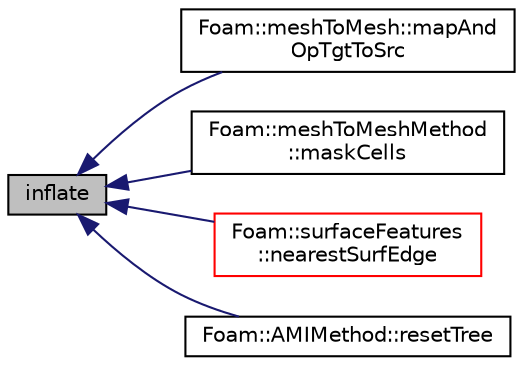 digraph "inflate"
{
  bgcolor="transparent";
  edge [fontname="Helvetica",fontsize="10",labelfontname="Helvetica",labelfontsize="10"];
  node [fontname="Helvetica",fontsize="10",shape=record];
  rankdir="LR";
  Node1005 [label="inflate",height=0.2,width=0.4,color="black", fillcolor="grey75", style="filled", fontcolor="black"];
  Node1005 -> Node1006 [dir="back",color="midnightblue",fontsize="10",style="solid",fontname="Helvetica"];
  Node1006 [label="Foam::meshToMesh::mapAnd\lOpTgtToSrc",height=0.2,width=0.4,color="black",URL="$a30521.html#a95168670114bbb57f1890fe93bde9561"];
  Node1005 -> Node1007 [dir="back",color="midnightblue",fontsize="10",style="solid",fontname="Helvetica"];
  Node1007 [label="Foam::meshToMeshMethod\l::maskCells",height=0.2,width=0.4,color="black",URL="$a30513.html#a783c8adc8185cd55aa48b3a028ae67fd",tooltip="Return src cell IDs for the overlap region. "];
  Node1005 -> Node1008 [dir="back",color="midnightblue",fontsize="10",style="solid",fontname="Helvetica"];
  Node1008 [label="Foam::surfaceFeatures\l::nearestSurfEdge",height=0.2,width=0.4,color="red",URL="$a26645.html#aab1a0ec0ce7082b8730a8eb731d2bed1",tooltip="Find nearest surface edge (out of selectedEdges) for. "];
  Node1005 -> Node1014 [dir="back",color="midnightblue",fontsize="10",style="solid",fontname="Helvetica"];
  Node1014 [label="Foam::AMIMethod::resetTree",height=0.2,width=0.4,color="black",URL="$a26001.html#ab83e6b3e3855aa40f4aaeb3856efe68c",tooltip="Reset the octree for the target patch face search. "];
}
